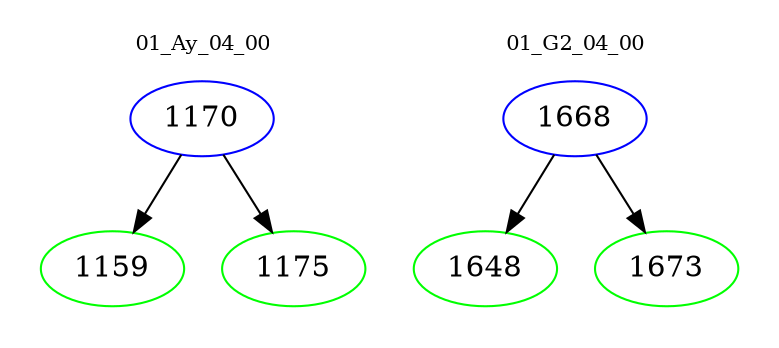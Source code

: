 digraph{
subgraph cluster_0 {
color = white
label = "01_Ay_04_00";
fontsize=10;
T0_1170 [label="1170", color="blue"]
T0_1170 -> T0_1159 [color="black"]
T0_1159 [label="1159", color="green"]
T0_1170 -> T0_1175 [color="black"]
T0_1175 [label="1175", color="green"]
}
subgraph cluster_1 {
color = white
label = "01_G2_04_00";
fontsize=10;
T1_1668 [label="1668", color="blue"]
T1_1668 -> T1_1648 [color="black"]
T1_1648 [label="1648", color="green"]
T1_1668 -> T1_1673 [color="black"]
T1_1673 [label="1673", color="green"]
}
}
